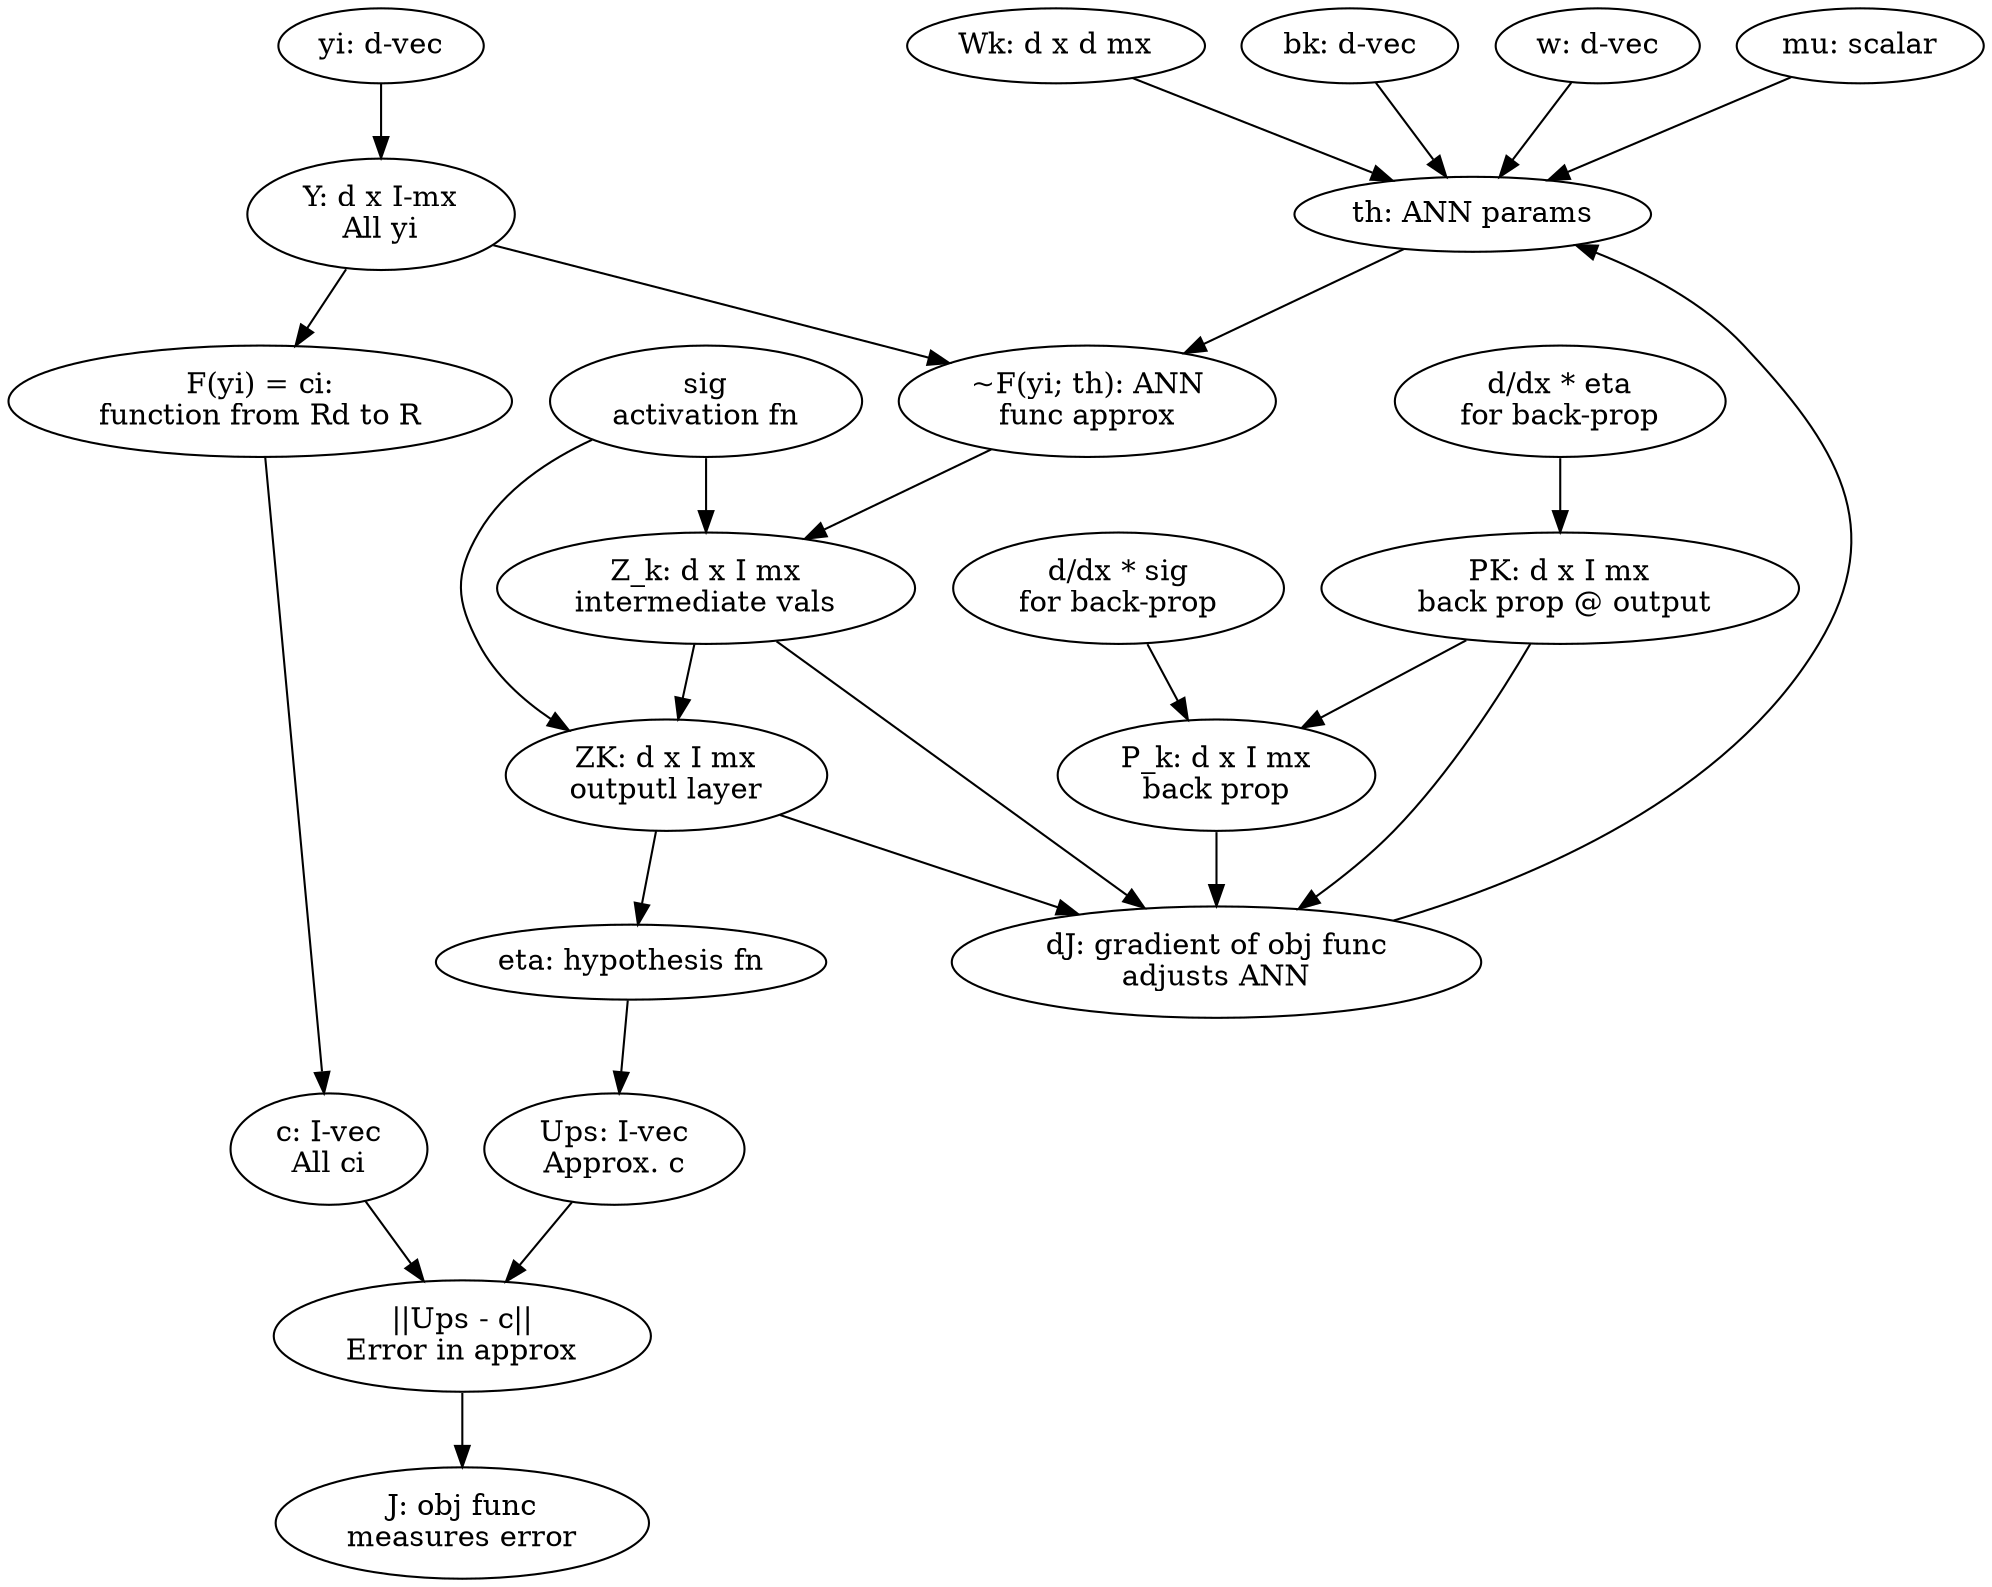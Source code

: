 digraph G {
    Wk[label="Wk: d x d mx"]
    bk[label="bk: d-vec"]
    yi[label="yi: d-vec"]
    Y[label="Y: d x I-mx\nAll yi"]
    w[label="w: d-vec"]
    mu[label="mu: scalar"]
    F[label="F(yi) = ci:\nfunction from Rd to R"]
    c[label="c: I-vec\nAll ci"]
    Ups[label="Ups: I-vec\nApprox. c"]
    Yc[label="||Ups - c||\nError in approx"]
    Fa[label="~F(yi; th): ANN\nfunc approx"]
    
    sig[label="sig\nactivation fn"]
    dsig[label="d/dx * sig\nfor back-prop"]
    
    Zk[label="Z_k: d x I mx\nintermediate vals"]
    ZK[label="ZK: d x I mx\noutputl layer"]
    Pk[label="P_k: d x I mx\nback prop"]
    PK[label="PK: d x I mx\n back prop @ output"]
    
    eta[label="eta: hypothesis fn"]
    deta[label="d/dx * eta\nfor back-prop"]
    th[label="th: ANN params"]
    dJ[label="dJ: gradient of obj func\nadjusts ANN"]
    J[label="J: obj func\nmeasures error"]
    
    {c, Ups} -> Yc -> J
    yi -> Y -> F -> c
    Y -> Fa
    {Wk, bk, w, mu} -> th -> Fa
    sig -> {Zk, ZK}
    deta -> PK
    {dsig, PK} -> Pk
    
    {PK, Pk, Zk, ZK} -> dJ -> th
    
    Fa -> Zk -> ZK -> eta -> Ups
    
}
